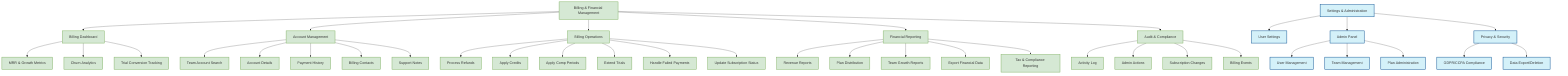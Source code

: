 graph TD
    Billing[Billing & Financial Management] --> Bill1[Billing Dashboard]
    Billing --> Bill2[Account Management]
    Billing --> Bill3[Billing Operations]
    Billing --> Bill4[Financial Reporting]
    Billing --> Bill5[Audit & Compliance]
    
    Bill1 --> Bill1a[MRR & Growth Metrics]
    Bill1 --> Bill1b[Churn Analytics]
    Bill1 --> Bill1c[Trial Conversion Tracking]
    
    Bill2 --> Bill2a[Team Account Search]
    Bill2 --> Bill2b[Account Details]
    Bill2 --> Bill2c[Payment History]
    Bill2 --> Bill2d[Billing Contacts]
    Bill2 --> Bill2e[Support Notes]
    
    Bill3 --> Bill3a[Process Refunds]
    Bill3 --> Bill3b[Apply Credits]
    Bill3 --> Bill3c[Apply Comp Periods]
    Bill3 --> Bill3d[Extend Trials]
    Bill3 --> Bill3e[Handle Failed Payments]
    Bill3 --> Bill3f[Update Subscription Status]
    
    Bill4 --> Bill4a[Revenue Reports]
    Bill4 --> Bill4b[Plan Distribution]
    Bill4 --> Bill4c[Team Growth Reports]
    Bill4 --> Bill4d[Export Financial Data]
    Bill4 --> Bill4e[Tax & Compliance Reporting]
    
    Bill5 --> Bill5a[Activity Log]
    Bill5 --> Bill5b[Admin Actions]
    Bill5 --> Bill5c[Subscription Changes]
    Bill5 --> Bill5d[Billing Events]

    Settings[Settings & Administration] --> Set1[User Settings]
    Settings --> Set2[Admin Panel]
    Settings --> Set3[Privacy & Security]
    Set2 --> Set2a[User Management]
    Set2 --> Set2b[Team Management]
    Set2 --> Set2c[Plan Administration]
    Set3 --> Set3a[GDPR/CCPA Compliance]
    Set3 --> Set3b[Data Export/Deletion]

    classDef mvp fill:#d4f1f9,stroke:#0b5394,stroke-width:2px
    classDef new fill:#d5e8d4,stroke:#82b366,stroke-width:2px
    
    %% MVP Features
    class Settings,Set1,Set2,Set3,Set2a,Set2b,Set2c,Set3a,Set3b mvp
    
    %% New Features
    class Billing,Bill1,Bill2,Bill3,Bill4,Bill5,Bill1a,Bill1b,Bill1c,Bill2a,Bill2b,Bill2c,Bill2d,Bill2e,Bill3a,Bill3b,Bill3c,Bill3d,Bill3e,Bill3f,Bill4a,Bill4b,Bill4c,Bill4d,Bill4e,Bill5a,Bill5b,Bill5c,Bill5d new